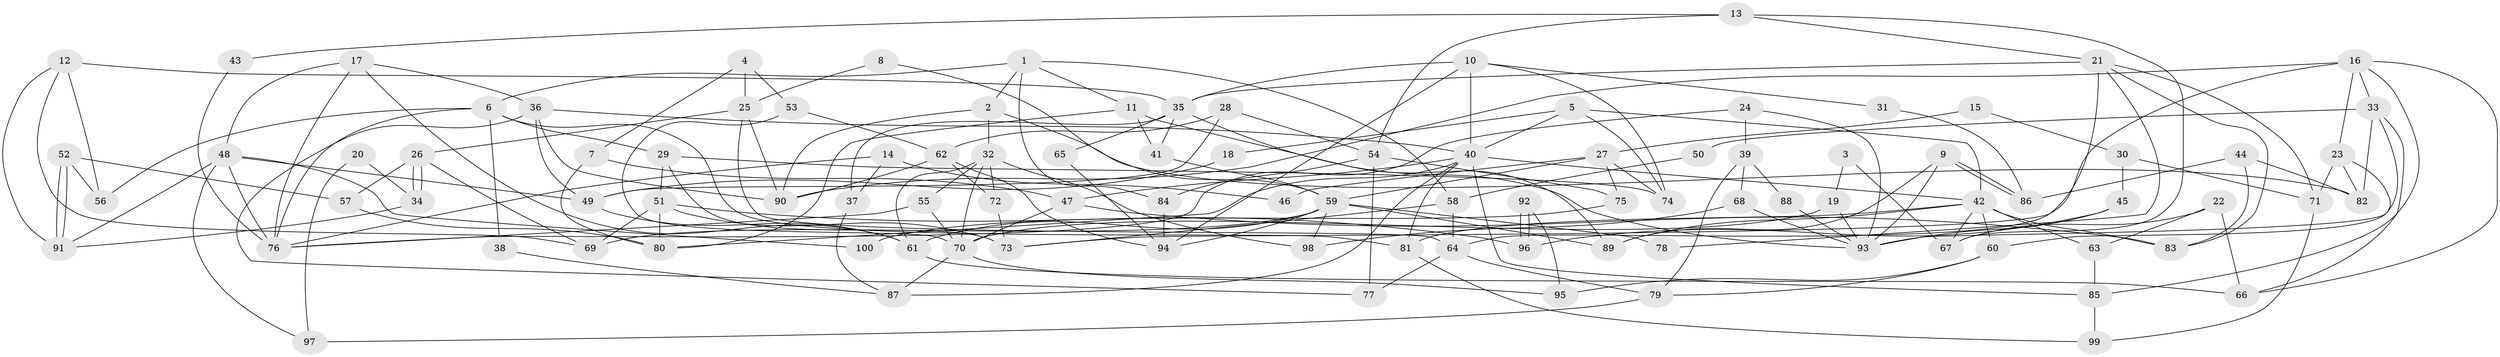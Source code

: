 // Generated by graph-tools (version 1.1) at 2025/11/02/21/25 10:11:13]
// undirected, 100 vertices, 200 edges
graph export_dot {
graph [start="1"]
  node [color=gray90,style=filled];
  1;
  2;
  3;
  4;
  5;
  6;
  7;
  8;
  9;
  10;
  11;
  12;
  13;
  14;
  15;
  16;
  17;
  18;
  19;
  20;
  21;
  22;
  23;
  24;
  25;
  26;
  27;
  28;
  29;
  30;
  31;
  32;
  33;
  34;
  35;
  36;
  37;
  38;
  39;
  40;
  41;
  42;
  43;
  44;
  45;
  46;
  47;
  48;
  49;
  50;
  51;
  52;
  53;
  54;
  55;
  56;
  57;
  58;
  59;
  60;
  61;
  62;
  63;
  64;
  65;
  66;
  67;
  68;
  69;
  70;
  71;
  72;
  73;
  74;
  75;
  76;
  77;
  78;
  79;
  80;
  81;
  82;
  83;
  84;
  85;
  86;
  87;
  88;
  89;
  90;
  91;
  92;
  93;
  94;
  95;
  96;
  97;
  98;
  99;
  100;
  1 -- 6;
  1 -- 11;
  1 -- 2;
  1 -- 58;
  1 -- 84;
  2 -- 32;
  2 -- 82;
  2 -- 90;
  3 -- 67;
  3 -- 19;
  4 -- 7;
  4 -- 25;
  4 -- 53;
  5 -- 74;
  5 -- 42;
  5 -- 18;
  5 -- 40;
  6 -- 29;
  6 -- 76;
  6 -- 38;
  6 -- 56;
  6 -- 81;
  7 -- 80;
  7 -- 47;
  8 -- 25;
  8 -- 59;
  9 -- 86;
  9 -- 86;
  9 -- 89;
  9 -- 93;
  10 -- 35;
  10 -- 40;
  10 -- 31;
  10 -- 74;
  10 -- 94;
  11 -- 41;
  11 -- 80;
  11 -- 93;
  12 -- 69;
  12 -- 91;
  12 -- 35;
  12 -- 56;
  13 -- 67;
  13 -- 54;
  13 -- 21;
  13 -- 43;
  14 -- 37;
  14 -- 76;
  14 -- 46;
  15 -- 30;
  15 -- 27;
  16 -- 90;
  16 -- 23;
  16 -- 33;
  16 -- 66;
  16 -- 73;
  16 -- 85;
  17 -- 36;
  17 -- 61;
  17 -- 48;
  17 -- 76;
  18 -- 49;
  19 -- 93;
  19 -- 70;
  20 -- 34;
  20 -- 97;
  21 -- 83;
  21 -- 35;
  21 -- 64;
  21 -- 71;
  21 -- 78;
  22 -- 66;
  22 -- 63;
  22 -- 67;
  23 -- 60;
  23 -- 82;
  23 -- 71;
  24 -- 76;
  24 -- 93;
  24 -- 39;
  25 -- 90;
  25 -- 64;
  25 -- 26;
  26 -- 34;
  26 -- 34;
  26 -- 57;
  26 -- 69;
  27 -- 59;
  27 -- 74;
  27 -- 46;
  27 -- 75;
  28 -- 62;
  28 -- 49;
  28 -- 54;
  29 -- 73;
  29 -- 51;
  29 -- 74;
  30 -- 71;
  30 -- 45;
  31 -- 86;
  32 -- 55;
  32 -- 61;
  32 -- 70;
  32 -- 72;
  32 -- 98;
  33 -- 93;
  33 -- 50;
  33 -- 66;
  33 -- 82;
  34 -- 91;
  35 -- 37;
  35 -- 41;
  35 -- 65;
  35 -- 89;
  36 -- 40;
  36 -- 90;
  36 -- 49;
  36 -- 77;
  37 -- 87;
  38 -- 87;
  39 -- 68;
  39 -- 79;
  39 -- 88;
  40 -- 81;
  40 -- 42;
  40 -- 47;
  40 -- 80;
  40 -- 85;
  40 -- 87;
  41 -- 59;
  42 -- 81;
  42 -- 60;
  42 -- 63;
  42 -- 67;
  42 -- 83;
  42 -- 89;
  43 -- 76;
  44 -- 83;
  44 -- 82;
  44 -- 86;
  45 -- 93;
  45 -- 96;
  47 -- 70;
  47 -- 83;
  48 -- 49;
  48 -- 76;
  48 -- 91;
  48 -- 97;
  48 -- 100;
  49 -- 61;
  50 -- 58;
  51 -- 80;
  51 -- 73;
  51 -- 69;
  51 -- 96;
  52 -- 91;
  52 -- 91;
  52 -- 56;
  52 -- 57;
  53 -- 62;
  53 -- 70;
  54 -- 84;
  54 -- 75;
  54 -- 77;
  55 -- 76;
  55 -- 70;
  57 -- 80;
  58 -- 64;
  58 -- 73;
  59 -- 89;
  59 -- 69;
  59 -- 61;
  59 -- 78;
  59 -- 94;
  59 -- 98;
  60 -- 79;
  60 -- 95;
  61 -- 66;
  62 -- 72;
  62 -- 94;
  62 -- 90;
  63 -- 85;
  64 -- 77;
  64 -- 79;
  65 -- 94;
  68 -- 98;
  68 -- 93;
  70 -- 87;
  70 -- 95;
  71 -- 99;
  72 -- 73;
  75 -- 100;
  79 -- 97;
  81 -- 99;
  84 -- 94;
  85 -- 99;
  88 -- 93;
  92 -- 95;
  92 -- 96;
  92 -- 96;
}
